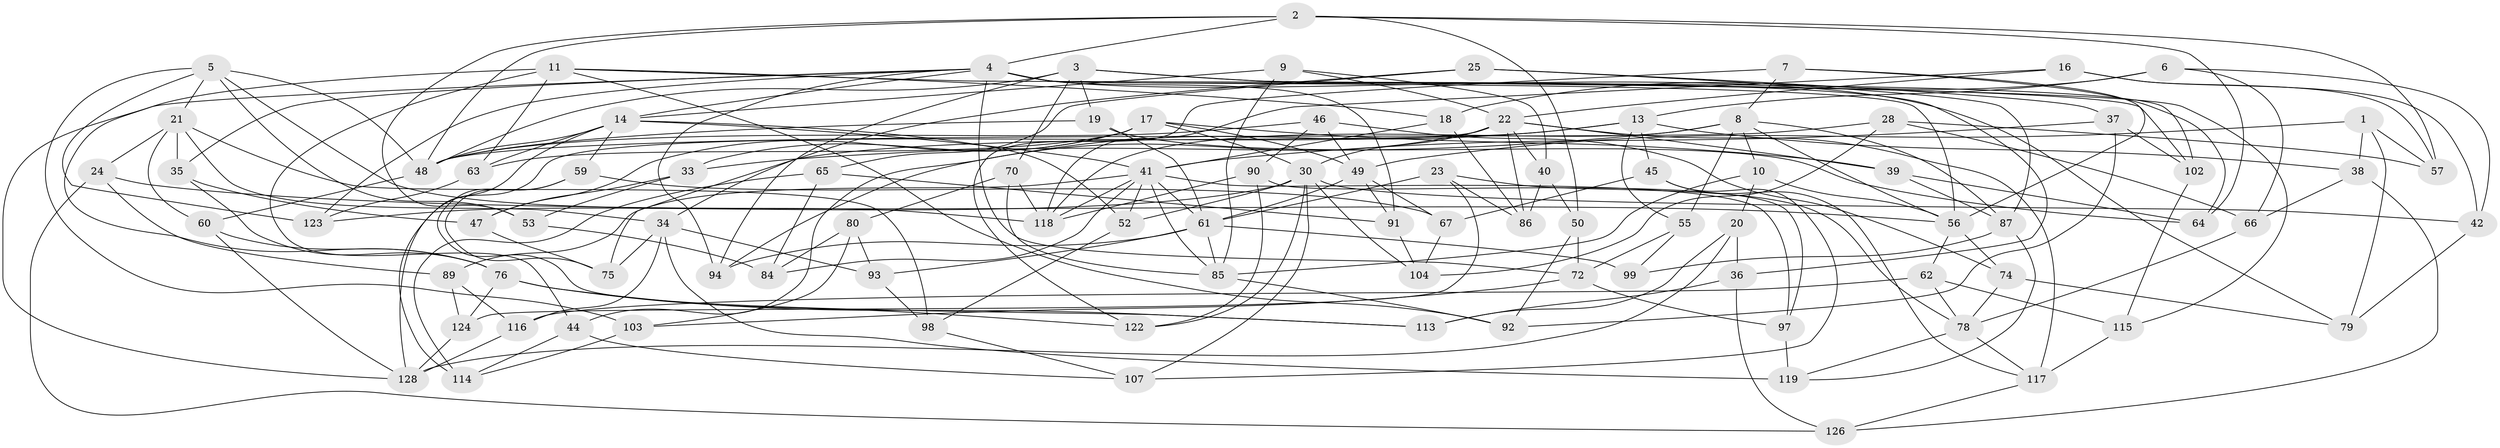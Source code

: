 // original degree distribution, {4: 1.0}
// Generated by graph-tools (version 1.1) at 2025/20/03/04/25 18:20:44]
// undirected, 93 vertices, 221 edges
graph export_dot {
graph [start="1"]
  node [color=gray90,style=filled];
  1;
  2 [super="+106"];
  3 [super="+58"];
  4 [super="+15"];
  5 [super="+120"];
  6;
  7;
  8 [super="+12"];
  9;
  10;
  11 [super="+83"];
  13 [super="+108"];
  14 [super="+51"];
  16;
  17 [super="+112"];
  18;
  19;
  20;
  21 [super="+31"];
  22 [super="+32+131"];
  23;
  24;
  25;
  28;
  30 [super="+69"];
  33;
  34 [super="+43"];
  35;
  36;
  37;
  38;
  39;
  40;
  41 [super="+68"];
  42;
  44;
  45;
  46;
  47;
  48 [super="+54"];
  49 [super="+88"];
  50;
  52;
  53;
  55 [super="+129"];
  56 [super="+111"];
  57;
  59;
  60;
  61 [super="+71"];
  62;
  63;
  64;
  65;
  66;
  67;
  70;
  72 [super="+101"];
  74;
  75;
  76 [super="+82"];
  78 [super="+81"];
  79;
  80;
  84;
  85 [super="+100"];
  86;
  87 [super="+105"];
  89;
  90;
  91;
  92;
  93;
  94;
  97;
  98;
  99;
  102;
  103;
  104;
  107;
  113;
  114;
  115;
  116;
  117 [super="+133"];
  118 [super="+125"];
  119;
  122;
  123;
  124;
  126;
  128 [super="+130"];
  1 -- 57;
  1 -- 38;
  1 -- 79;
  1 -- 49;
  2 -- 64;
  2 -- 48;
  2 -- 4;
  2 -- 57;
  2 -- 50;
  2 -- 53;
  3 -- 36;
  3 -- 115;
  3 -- 19;
  3 -- 94;
  3 -- 70;
  3 -- 48;
  4 -- 94;
  4 -- 123;
  4 -- 102;
  4 -- 35;
  4 -- 72;
  4 -- 14;
  4 -- 79;
  4 -- 56 [weight=2];
  4 -- 91;
  4 -- 128;
  5 -- 21;
  5 -- 53;
  5 -- 48;
  5 -- 123;
  5 -- 103;
  5 -- 118;
  6 -- 18;
  6 -- 42;
  6 -- 66;
  6 -- 13;
  7 -- 8;
  7 -- 122;
  7 -- 64;
  7 -- 56;
  8 -- 33;
  8 -- 55 [weight=2];
  8 -- 87;
  8 -- 10;
  8 -- 56;
  8 -- 118;
  9 -- 40;
  9 -- 14;
  9 -- 22;
  9 -- 85;
  10 -- 56;
  10 -- 85;
  10 -- 20;
  11 -- 18;
  11 -- 102;
  11 -- 44;
  11 -- 92;
  11 -- 63;
  11 -- 76;
  13 -- 94;
  13 -- 38;
  13 -- 45;
  13 -- 75;
  13 -- 55;
  14 -- 63;
  14 -- 59;
  14 -- 48;
  14 -- 114;
  14 -- 52;
  14 -- 41;
  16 -- 57;
  16 -- 42;
  16 -- 22;
  16 -- 118;
  17 -- 63;
  17 -- 33;
  17 -- 49;
  17 -- 39;
  17 -- 47;
  17 -- 30;
  18 -- 86;
  18 -- 41;
  19 -- 61;
  19 -- 64;
  19 -- 48;
  20 -- 128;
  20 -- 113;
  20 -- 36;
  21 -- 98;
  21 -- 34;
  21 -- 24;
  21 -- 35;
  21 -- 60;
  22 -- 117 [weight=2];
  22 -- 39;
  22 -- 40;
  22 -- 86;
  22 -- 44;
  22 -- 128;
  22 -- 30;
  23 -- 86;
  23 -- 61;
  23 -- 124;
  23 -- 78;
  24 -- 89;
  24 -- 126;
  24 -- 56;
  25 -- 65;
  25 -- 37;
  25 -- 34;
  25 -- 87;
  28 -- 57;
  28 -- 48;
  28 -- 104;
  28 -- 66;
  30 -- 42;
  30 -- 122;
  30 -- 52;
  30 -- 104;
  30 -- 123;
  30 -- 107;
  33 -- 53;
  33 -- 47;
  34 -- 75;
  34 -- 116;
  34 -- 93;
  34 -- 119;
  35 -- 47;
  35 -- 76;
  36 -- 126;
  36 -- 113;
  37 -- 102;
  37 -- 92;
  37 -- 41;
  38 -- 126;
  38 -- 66;
  39 -- 64;
  39 -- 87;
  40 -- 50;
  40 -- 86;
  41 -- 97;
  41 -- 52;
  41 -- 84;
  41 -- 89;
  41 -- 85;
  41 -- 118;
  41 -- 61;
  42 -- 79;
  44 -- 114;
  44 -- 107;
  45 -- 67;
  45 -- 107;
  45 -- 117;
  46 -- 74;
  46 -- 49;
  46 -- 90;
  46 -- 48;
  47 -- 75;
  48 -- 60;
  49 -- 67;
  49 -- 91;
  49 -- 61;
  50 -- 92;
  50 -- 72;
  52 -- 98;
  53 -- 84;
  55 -- 72 [weight=2];
  55 -- 99;
  56 -- 74;
  56 -- 62;
  59 -- 113;
  59 -- 67;
  59 -- 75;
  60 -- 128;
  60 -- 76;
  61 -- 93;
  61 -- 99;
  61 -- 85;
  61 -- 94;
  62 -- 78;
  62 -- 116;
  62 -- 115;
  63 -- 123;
  65 -- 114;
  65 -- 91;
  65 -- 84;
  66 -- 78;
  67 -- 104;
  70 -- 80;
  70 -- 118;
  70 -- 85;
  72 -- 103;
  72 -- 97;
  74 -- 79;
  74 -- 78;
  76 -- 113;
  76 -- 124;
  76 -- 122;
  78 -- 119;
  78 -- 117;
  80 -- 93;
  80 -- 84;
  80 -- 103;
  85 -- 92;
  87 -- 99 [weight=2];
  87 -- 119;
  89 -- 124;
  89 -- 116;
  90 -- 97;
  90 -- 122;
  90 -- 118;
  91 -- 104;
  93 -- 98;
  97 -- 119;
  98 -- 107;
  102 -- 115;
  103 -- 114;
  115 -- 117;
  116 -- 128;
  117 -- 126;
  124 -- 128;
}
